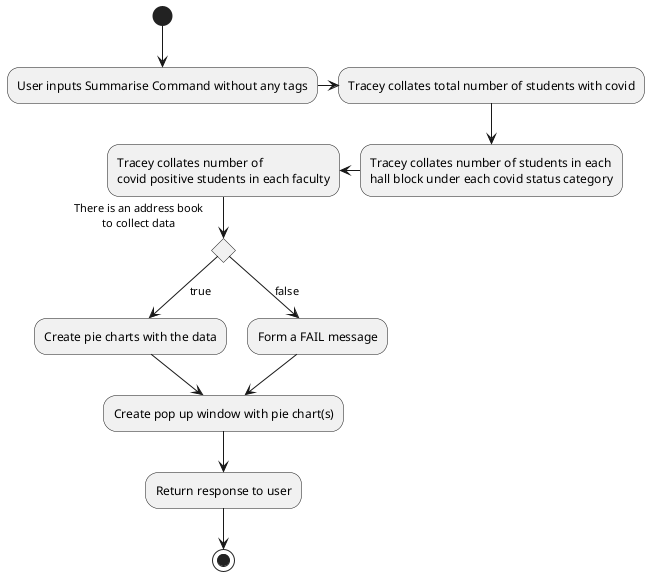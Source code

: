 @startuml
'https://plantuml.com/activity-diagram-beta

(*)--> "User inputs Summarise Command without any tags"
-right-> "Tracey collates total number of students with covid"
--> "Tracey collates number of students in each\nhall block under each covid status category"
-left-> "Tracey collates number of\ncovid positive students in each faculty"

If "There is an address book\nto collect data" then
    --> [true] "Create pie charts with the data"
    --> "Create pop up window with pie chart(s)"
else
    --> [false] "Form a FAIL message"
    --> "Create pop up window with pie chart(s)"
--> "Return response to user"

-->(*)

@enduml
